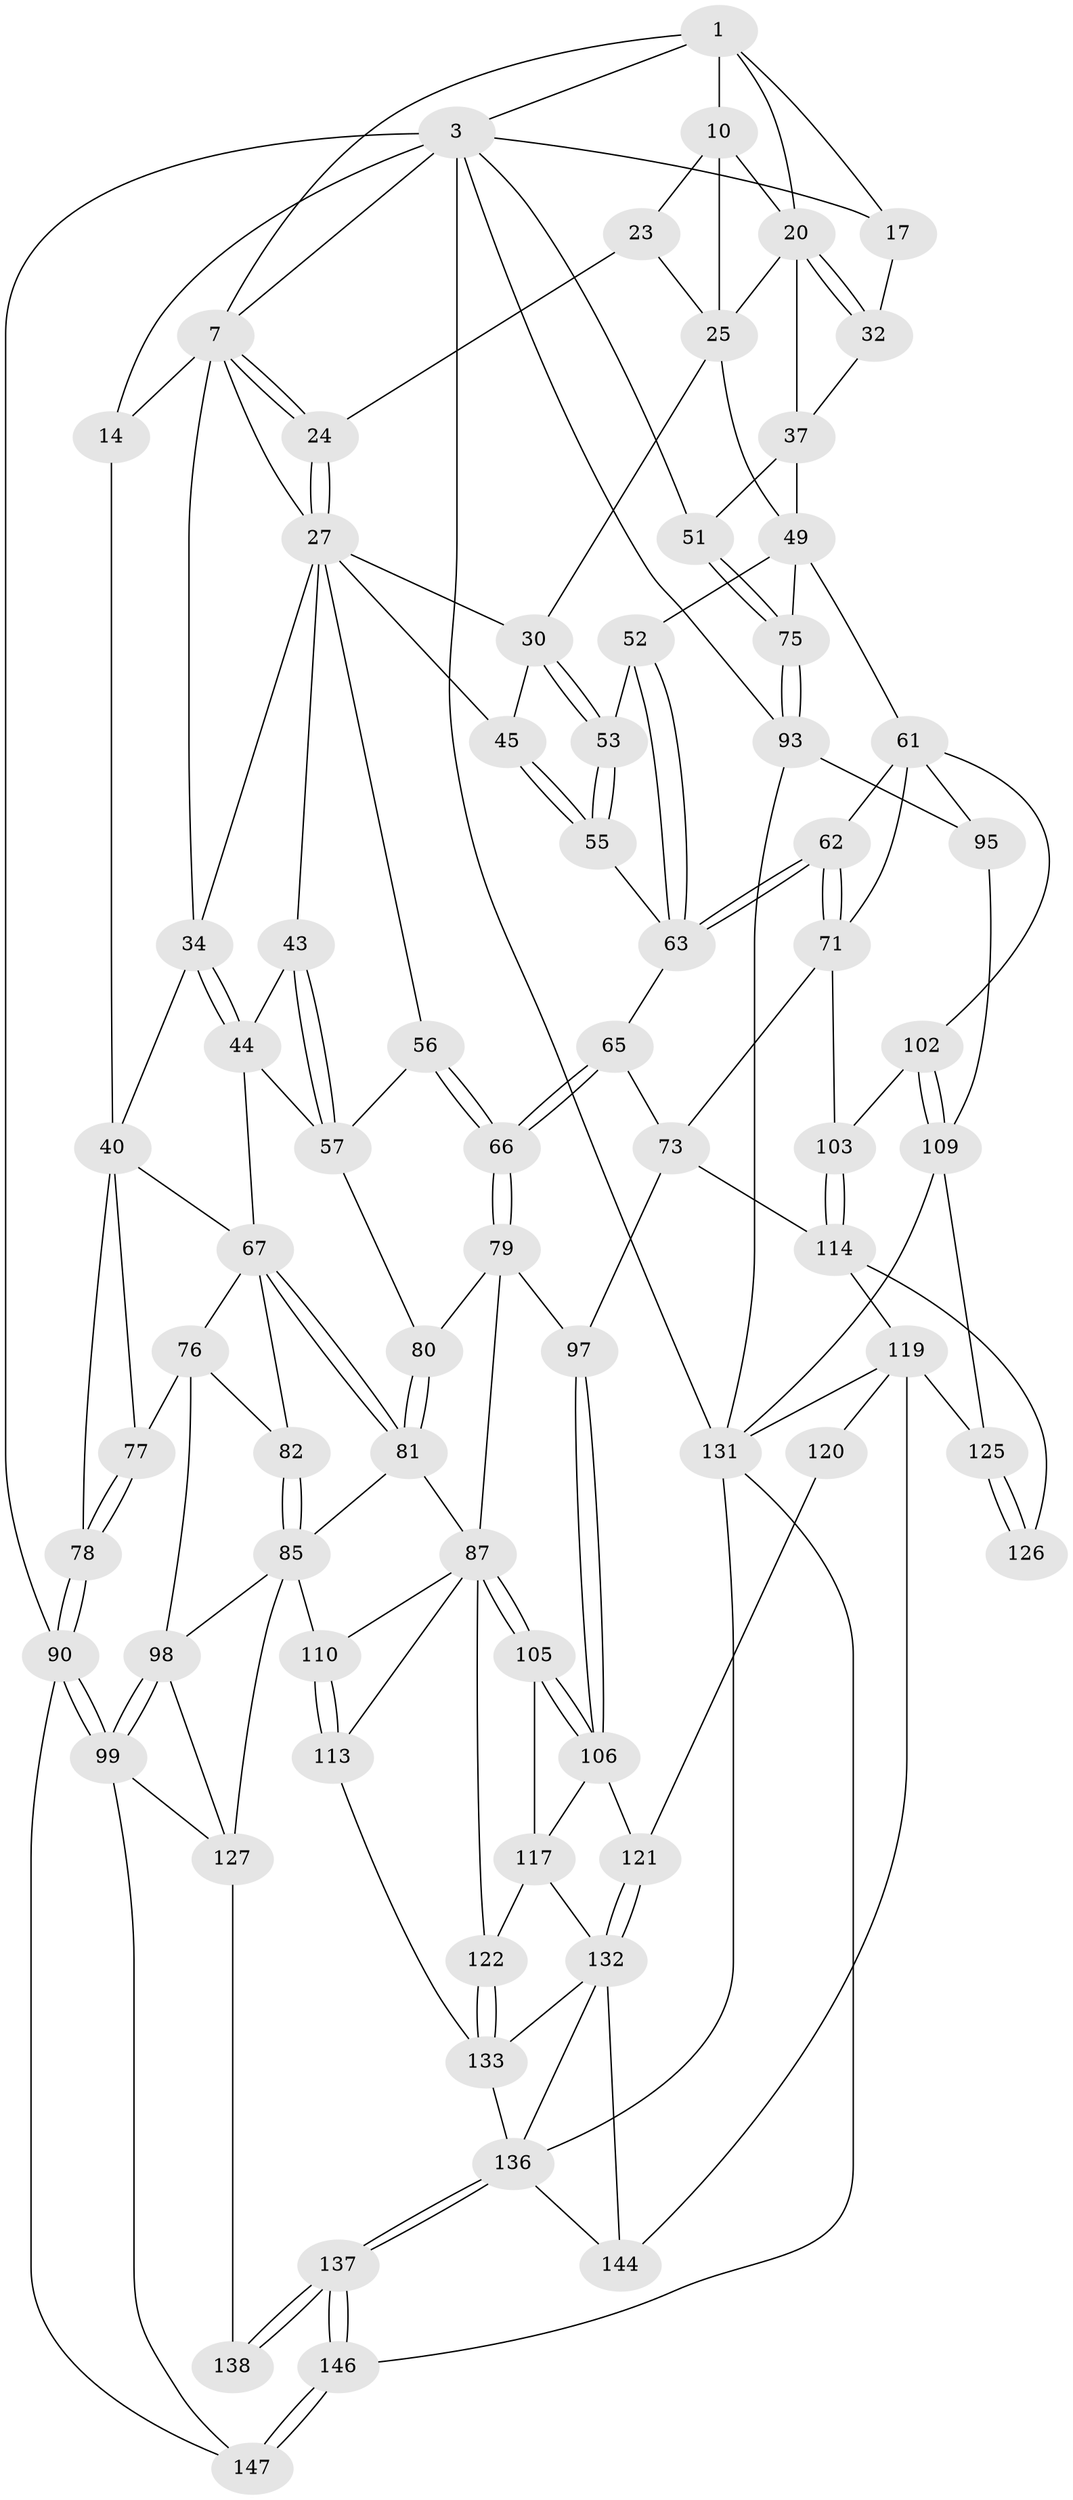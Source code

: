 // original degree distribution, {3: 0.013333333333333334, 5: 0.5066666666666667, 6: 0.23333333333333334, 4: 0.24666666666666667}
// Generated by graph-tools (version 1.1) at 2025/17/03/09/25 04:17:22]
// undirected, 75 vertices, 178 edges
graph export_dot {
graph [start="1"]
  node [color=gray90,style=filled];
  1 [pos="+0.6056311551721429+0",super="+2+6"];
  3 [pos="+1+0",super="+104+19+4"];
  7 [pos="+0.5096446746421045+0.06612614043147563",super="+8"];
  10 [pos="+0.7377855924557595+0",super="+11+22"];
  14 [pos="+0.046491621812412405+0.007060069554516368",super="+15"];
  17 [pos="+0.9928661718859491+0.10035060342786895",super="+18"];
  20 [pos="+0.8669484180062237+0.1694696939402364",super="+21"];
  23 [pos="+0.6106980253503691+0.10137709502743636"];
  24 [pos="+0.5051096545635104+0.08845972325593196"];
  25 [pos="+0.6781277512209446+0.19533353724226202",super="+26+47"];
  27 [pos="+0.46715496679408514+0.14758639440336996",super="+28"];
  30 [pos="+0.6310942993932148+0.2192342366015895",super="+31"];
  32 [pos="+0.905278043932571+0.15545700893507192",super="+36"];
  34 [pos="+0.29316865367366235+0.26513065864104923",super="+35"];
  37 [pos="+0.9425158948648463+0.2582616979440021",super="+48"];
  40 [pos="+0+0.2935912956592754",super="+41+70"];
  43 [pos="+0.38167312359764044+0.3145383323480806"];
  44 [pos="+0.31839296183031435+0.31335980895678994",super="+54"];
  45 [pos="+0.5404131148818834+0.32632618001767444"];
  49 [pos="+0.8277248552450476+0.34369881052814866",super="+60+50"];
  51 [pos="+1+0.4187757792906457"];
  52 [pos="+0.7995102833038119+0.33788559920397276"];
  53 [pos="+0.6979286169441119+0.31152557082957766"];
  55 [pos="+0.6531584356165375+0.4121185514098787"];
  56 [pos="+0.48235232699454145+0.4581623634767906"];
  57 [pos="+0.41151623297539164+0.46340043452762575",super="+58"];
  61 [pos="+0.863428071639743+0.519054283050653",super="+92"];
  62 [pos="+0.7999179988004669+0.5023990077464471"];
  63 [pos="+0.755852345221619+0.42559692788646264",super="+64"];
  65 [pos="+0.5899569211012277+0.5880282199529364"];
  66 [pos="+0.565670742428388+0.5645405117848868"];
  67 [pos="+0.2514226840301775+0.47942538649720273",super="+68"];
  71 [pos="+0.6627818264520738+0.6058617563249038",super="+72"];
  73 [pos="+0.6176038418244809+0.6178588500921631",super="+74"];
  75 [pos="+1+0.5410771461256059"];
  76 [pos="+0.08008266866181601+0.5808615580509158",super="+83"];
  77 [pos="+0.0652174029661272+0.5745659028428923"];
  78 [pos="+0+0.5383047550949407"];
  79 [pos="+0.380734263936386+0.5625999145967979",super="+86"];
  80 [pos="+0.3715312069930693+0.5492186836092036"];
  81 [pos="+0.29724678668140325+0.6194960282005879",super="+84"];
  82 [pos="+0.18639954472711398+0.5396102051422724"];
  85 [pos="+0.207627460256279+0.6830352336468101",super="+100"];
  87 [pos="+0.3866800218541977+0.6684748859894761",super="+88"];
  90 [pos="+0+0.7670462708336305",super="+91"];
  93 [pos="+1+0.5887927869256602",super="+94"];
  95 [pos="+0.9141697575053962+0.6749125841176394"];
  97 [pos="+0.5874876873506685+0.6208466822345844"];
  98 [pos="+0.08116034099625362+0.62828528415053",super="+101"];
  99 [pos="+0+0.7670144345474067",super="+129"];
  102 [pos="+0.7910777087599183+0.7348221478212636"];
  103 [pos="+0.7760964535062418+0.7369378171811566"];
  105 [pos="+0.5552252932423664+0.6448506977592996",super="+107"];
  106 [pos="+0.5797924527886335+0.629308860957692",super="+116"];
  109 [pos="+0.8370697622613931+0.7794536349104763",super="+124"];
  110 [pos="+0.34734500114604594+0.7881933259896514"];
  113 [pos="+0.4045223491194876+0.8102786568213686"];
  114 [pos="+0.7733308772178251+0.7408504731480412",super="+115"];
  117 [pos="+0.5211951416939752+0.7721739113425276",super="+123"];
  119 [pos="+0.673912253920714+0.8259836459280662",super="+139"];
  120 [pos="+0.6361799723027279+0.8433641131860207"];
  121 [pos="+0.5793035057104581+0.8433033849904643"];
  122 [pos="+0.47093146473936726+0.8087656279104903"];
  125 [pos="+0.8073942618113188+0.9105102032884463"];
  126 [pos="+0.7629361987090006+0.7991443335742296"];
  127 [pos="+0.15735605091186392+0.7219889865098619",super="+128+130"];
  131 [pos="+0.916460484769367+0.8139352874044389",super="+140"];
  132 [pos="+0.5661310916819832+0.8539010880613022",super="+135"];
  133 [pos="+0.4756061859856953+0.9147411168721845",super="+134"];
  136 [pos="+0.3325204524927476+1",super="+148"];
  137 [pos="+0.2830378895574384+1"];
  138 [pos="+0.2641815582919843+0.9071064470497107"];
  144 [pos="+0.5937012506787337+0.9393032559981721"];
  146 [pos="+0.2688784712652541+1"];
  147 [pos="+0.20504598470015575+1"];
  1 -- 17;
  1 -- 3;
  1 -- 20;
  1 -- 10 [weight=2];
  1 -- 7;
  3 -- 93;
  3 -- 17;
  3 -- 51;
  3 -- 14;
  3 -- 7;
  3 -- 131;
  3 -- 90 [weight=2];
  7 -- 24;
  7 -- 24;
  7 -- 34;
  7 -- 14 [weight=2];
  7 -- 27;
  10 -- 23;
  10 -- 25;
  10 -- 20;
  14 -- 40;
  17 -- 32 [weight=2];
  20 -- 32;
  20 -- 32;
  20 -- 25;
  20 -- 37;
  23 -- 24;
  23 -- 25;
  24 -- 27;
  24 -- 27;
  25 -- 30;
  25 -- 49;
  27 -- 30;
  27 -- 34;
  27 -- 56;
  27 -- 43;
  27 -- 45;
  30 -- 53;
  30 -- 53;
  30 -- 45;
  32 -- 37;
  34 -- 44 [weight=2];
  34 -- 44;
  34 -- 40;
  37 -- 49;
  37 -- 51;
  40 -- 78;
  40 -- 77;
  40 -- 67;
  43 -- 44;
  43 -- 57;
  43 -- 57;
  44 -- 57;
  44 -- 67;
  45 -- 55;
  45 -- 55;
  49 -- 75;
  49 -- 61;
  49 -- 52;
  51 -- 75;
  51 -- 75;
  52 -- 53;
  52 -- 63;
  52 -- 63;
  53 -- 55;
  53 -- 55;
  55 -- 63;
  56 -- 57;
  56 -- 66;
  56 -- 66;
  57 -- 80;
  61 -- 62;
  61 -- 95;
  61 -- 102;
  61 -- 71;
  62 -- 63;
  62 -- 63;
  62 -- 71;
  62 -- 71;
  63 -- 65;
  65 -- 66;
  65 -- 66;
  65 -- 73;
  66 -- 79;
  66 -- 79;
  67 -- 81;
  67 -- 81;
  67 -- 82;
  67 -- 76;
  71 -- 73;
  71 -- 103;
  73 -- 114;
  73 -- 97;
  75 -- 93;
  75 -- 93;
  76 -- 77;
  76 -- 82;
  76 -- 98;
  77 -- 78;
  77 -- 78;
  78 -- 90;
  78 -- 90;
  79 -- 80;
  79 -- 97;
  79 -- 87;
  80 -- 81;
  80 -- 81;
  81 -- 85;
  81 -- 87;
  82 -- 85;
  82 -- 85;
  85 -- 110;
  85 -- 98;
  85 -- 127;
  87 -- 105 [weight=2];
  87 -- 105;
  87 -- 113;
  87 -- 122;
  87 -- 110;
  90 -- 99;
  90 -- 99;
  90 -- 147;
  93 -- 131;
  93 -- 95;
  95 -- 109;
  97 -- 106;
  97 -- 106;
  98 -- 99;
  98 -- 99;
  98 -- 127;
  99 -- 147;
  99 -- 127;
  102 -- 103;
  102 -- 109;
  102 -- 109;
  103 -- 114;
  103 -- 114;
  105 -- 106;
  105 -- 106;
  105 -- 117;
  106 -- 121;
  106 -- 117;
  109 -- 125;
  109 -- 131;
  110 -- 113;
  110 -- 113;
  113 -- 133;
  114 -- 126 [weight=2];
  114 -- 119;
  117 -- 122;
  117 -- 132;
  119 -- 120 [weight=2];
  119 -- 144;
  119 -- 125;
  119 -- 131;
  120 -- 121;
  121 -- 132;
  121 -- 132;
  122 -- 133;
  122 -- 133;
  125 -- 126;
  125 -- 126;
  127 -- 138 [weight=2];
  131 -- 146;
  131 -- 136;
  132 -- 144;
  132 -- 133;
  132 -- 136;
  133 -- 136;
  136 -- 137;
  136 -- 137;
  136 -- 144;
  137 -- 138;
  137 -- 138;
  137 -- 146;
  137 -- 146;
  146 -- 147;
  146 -- 147;
}
